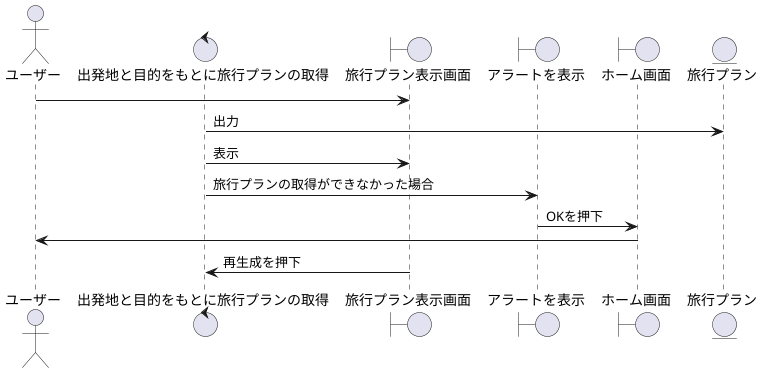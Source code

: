 @startuml

actor ユーザー

control 出発地と目的をもとに旅行プランの取得

boundary 旅行プラン表示画面
boundary アラートを表示
boundary ホーム画面

entity 旅行プラン



ユーザー -> 旅行プラン表示画面
出発地と目的をもとに旅行プランの取得 -> 旅行プラン : 出力
出発地と目的をもとに旅行プランの取得 -> 旅行プラン表示画面 : 表示
出発地と目的をもとに旅行プランの取得 -> アラートを表示 : 旅行プランの取得ができなかった場合
アラートを表示 -> ホーム画面 : OKを押下
ホーム画面 -> ユーザー
旅行プラン表示画面 -> 出発地と目的をもとに旅行プランの取得 : 再生成を押下

@enduml